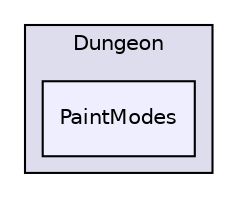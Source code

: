digraph "F:/gamedev/unity/misc/da_test/Assets/DungeonArchitect/Scripts/Dungeon/PaintModes" {
  compound=true
  node [ fontsize="10", fontname="Helvetica"];
  edge [ labelfontsize="10", labelfontname="Helvetica"];
  subgraph clusterdir_98c64d3d8621e700508de074f3791b6e {
    graph [ bgcolor="#ddddee", pencolor="black", label="Dungeon" fontname="Helvetica", fontsize="10", URL="dir_98c64d3d8621e700508de074f3791b6e.html"]
  dir_34658753f01144a52f930f439c67aaf6 [shape=box, label="PaintModes", style="filled", fillcolor="#eeeeff", pencolor="black", URL="dir_34658753f01144a52f930f439c67aaf6.html"];
  }
}
